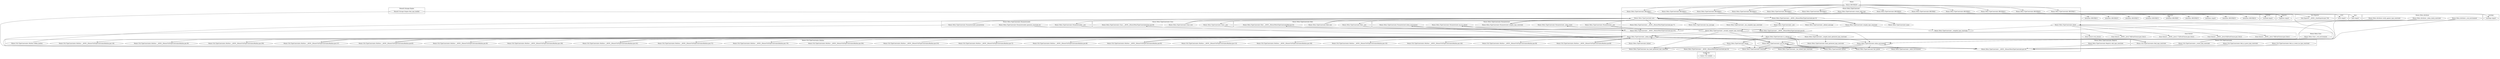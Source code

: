 digraph {
graph [overlap=false]
subgraph cluster_warnings {
	label="warnings";
	"warnings::import";
}
subgraph cluster_Moose_Util_TypeConstraints {
	label="Moose::Util::TypeConstraints";
	"Moose::Util::TypeConstraints::_create_type_constraint";
	"Moose::Util::TypeConstraints::find_type_constraint";
	"Moose::Util::TypeConstraints::find_or_create_isa_type_constraint";
	"Moose::Util::TypeConstraints::find_or_parse_type_constraint";
}
subgraph cluster_Moose {
	label="Moose";
	"Moose::BEGIN@29";
}
subgraph cluster_Moose_Util_TypeConstraints_Builtins {
	label="Moose::Util::TypeConstraints::Builtins";
	"Moose::Util::TypeConstraints::Builtins::__ANON__[Moose/Util/TypeConstraints/Builtins.pm:133]";
	"Moose::Util::TypeConstraints::Builtins::define_builtins";
	"Moose::Util::TypeConstraints::Builtins::__ANON__[Moose/Util/TypeConstraints/Builtins.pm:106]";
	"Moose::Util::TypeConstraints::Builtins::__ANON__[Moose/Util/TypeConstraints/Builtins.pm:113]";
	"Moose::Util::TypeConstraints::Builtins::__ANON__[Moose/Util/TypeConstraints/Builtins.pm:93]";
	"Moose::Util::TypeConstraints::Builtins::__ANON__[Moose/Util/TypeConstraints/Builtins.pm:46]";
	"Moose::Util::TypeConstraints::Builtins::__ANON__[Moose/Util/TypeConstraints/Builtins.pm:72]";
	"Moose::Util::TypeConstraints::Builtins::__ANON__[Moose/Util/TypeConstraints/Builtins.pm:253]";
	"Moose::Util::TypeConstraints::Builtins::__ANON__[Moose/Util/TypeConstraints/Builtins.pm:204]";
	"Moose::Util::TypeConstraints::Builtins::__ANON__[Moose/Util/TypeConstraints/Builtins.pm:176]";
	"Moose::Util::TypeConstraints::Builtins::__ANON__[Moose/Util/TypeConstraints/Builtins.pm:272]";
	"Moose::Util::TypeConstraints::Builtins::__ANON__[Moose/Util/TypeConstraints/Builtins.pm:101]";
	"Moose::Util::TypeConstraints::Builtins::__ANON__[Moose/Util/TypeConstraints/Builtins.pm:138]";
	"Moose::Util::TypeConstraints::Builtins::__ANON__[Moose/Util/TypeConstraints/Builtins.pm:28]";
	"Moose::Util::TypeConstraints::Builtins::__ANON__[Moose/Util/TypeConstraints/Builtins.pm:83]";
	"Moose::Util::TypeConstraints::Builtins::__ANON__[Moose/Util/TypeConstraints/Builtins.pm:157]";
	"Moose::Util::TypeConstraints::Builtins::__ANON__[Moose/Util/TypeConstraints/Builtins.pm:239]";
	"Moose::Util::TypeConstraints::Builtins::__ANON__[Moose/Util/TypeConstraints/Builtins.pm:39]";
	"Moose::Util::TypeConstraints::Builtins::__ANON__[Moose/Util/TypeConstraints/Builtins.pm:118]";
	"Moose::Util::TypeConstraints::Builtins::__ANON__[Moose/Util/TypeConstraints/Builtins.pm:66]";
	"Moose::Util::TypeConstraints::Builtins::__ANON__[Moose/Util/TypeConstraints/Builtins.pm:58]";
	"Moose::Util::TypeConstraints::Builtins::__ANON__[Moose/Util/TypeConstraints/Builtins.pm:144]";
}
subgraph cluster_Moose_Meta_TypeConstraint_Parameterized {
	label="Moose::Meta::TypeConstraint::Parameterized";
	"Moose::Meta::TypeConstraint::Parameterized::compile_type_constraint";
	"Moose::Meta::TypeConstraint::Parameterized::_new";
	"Moose::Meta::TypeConstraint::Parameterized::_inline_check";
	"Moose::Meta::TypeConstraint::Parameterized::can_be_inlined";
	"Moose::Meta::TypeConstraint::Parameterized::inline_environment";
}
subgraph cluster_Moose_Meta_TypeConstraint_Registry {
	label="Moose::Meta::TypeConstraint::Registry";
	"Moose::Meta::TypeConstraint::Registry::add_type_constraint";
}
subgraph cluster_metaclass {
	label="metaclass";
	"metaclass::BEGIN@14";
	"metaclass::BEGIN@16";
	"metaclass::import";
	"metaclass::BEGIN@18";
	"metaclass::BEGIN@3";
	"metaclass::BEGIN@15";
	"metaclass::BEGIN@13";
	"metaclass::BEGIN@10";
	"metaclass::BEGIN@11";
}
subgraph cluster_Scalar_Util {
	label="Scalar::Util";
	"Scalar::Util::refaddr";
}
subgraph cluster_Moose_Meta_TypeConstraint_Class {
	label="Moose::Meta::TypeConstraint::Class";
	"Moose::Meta::TypeConstraint::Class::__ANON__[Moose/Meta/TypeConstraint/Class.pm:30]";
	"Moose::Meta::TypeConstraint::Class::new";
	"Moose::Meta::TypeConstraint::Class::_new";
}
subgraph cluster_Moose_Meta_Class {
	label="Moose::Meta::Class";
	"Moose::Meta::Class::_eval_environment";
}
subgraph cluster_MooseX_Storage_Engine {
	label="MooseX::Storage::Engine";
	"MooseX::Storage::Engine::find_type_handler";
}
subgraph cluster_Sub_Exporter {
	label="Sub::Exporter";
	"Sub::Exporter::__ANON__[Sub/Exporter.pm:756]";
}
subgraph cluster_Moose_Meta_TypeConstraint_Parameterizable {
	label="Moose::Meta::TypeConstraint::Parameterizable";
	"Moose::Meta::TypeConstraint::Parameterizable::_new";
	"Moose::Meta::TypeConstraint::Parameterizable::parameterize";
	"Moose::Meta::TypeConstraint::Parameterizable::generate_constraint_for";
}
subgraph cluster_base {
	label="base";
	"base::import";
}
subgraph cluster_Eval_Closure {
	label="Eval::Closure";
	"Eval::Closure::__ANON__[(eval 76)[Eval/Closure.pm:124]:2]";
	"Eval::Closure::__ANON__[(eval 172)[Eval/Closure.pm:124]:2]";
	"Eval::Closure::__ANON__[(eval 83)[Eval/Closure.pm:124]:2]";
	"Eval::Closure::__ANON__[(eval 78)[Eval/Closure.pm:124]:2]";
	"Eval::Closure::eval_closure";
}
subgraph cluster_strict {
	label="strict";
	"strict::import";
}
subgraph cluster_Moose_Meta_TypeConstraint_Role {
	label="Moose::Meta::TypeConstraint::Role";
	"Moose::Meta::TypeConstraint::Role::_new";
	"Moose::Meta::TypeConstraint::Role::__ANON__[Moose/Meta/TypeConstraint/Role.pm:32]";
	"Moose::Meta::TypeConstraint::Role::new";
}
subgraph cluster_Exporter {
	label="Exporter";
	"Exporter::import";
}
subgraph cluster_overload {
	label="overload";
	"overload::import";
}
subgraph cluster_Moose_Meta_Attribute {
	label="Moose::Meta::Attribute";
	"Moose::Meta::Attribute::verify_against_type_constraint";
	"Moose::Meta::Attribute::_eval_environment";
	"Moose::Meta::Attribute::_inline_check_constraint";
}
subgraph cluster_Moose_Meta_TypeConstraint {
	label="Moose::Meta::TypeConstraint";
	"Moose::Meta::TypeConstraint::__ANON__[Moose/Meta/TypeConstraint.pm:15]";
	"Moose::Meta::TypeConstraint::_inline_check";
	"Moose::Meta::TypeConstraint::has_message";
	"Moose::Meta::TypeConstraint::_has_compiled_type_constraint";
	"Moose::Meta::TypeConstraint::_compile_hand_optimized_type_constraint";
	"Moose::Meta::TypeConstraint::BEGIN@3";
	"Moose::Meta::TypeConstraint::create_child_type";
	"Moose::Meta::TypeConstraint::__ANON__[Moose/Meta/TypeConstraint.pm:14]";
	"Moose::Meta::TypeConstraint::new";
	"Moose::Meta::TypeConstraint::_inline_environment";
	"Moose::Meta::TypeConstraint::is_subtype_of";
	"Moose::Meta::TypeConstraint::inline_environment";
	"Moose::Meta::TypeConstraint::_new";
	"Moose::Meta::TypeConstraint::_default_message";
	"Moose::Meta::TypeConstraint::can_be_inlined";
	"Moose::Meta::TypeConstraint::compile_type_constraint";
	"Moose::Meta::TypeConstraint::BEGIN@24";
	"Moose::Meta::TypeConstraint::name";
	"Moose::Meta::TypeConstraint::has_parent";
	"Moose::Meta::TypeConstraint::BEGIN@11";
	"Moose::Meta::TypeConstraint::BEGIN@20";
	"Moose::Meta::TypeConstraint::BEGIN@23";
	"Moose::Meta::TypeConstraint::BEGIN@21";
	"Moose::Meta::TypeConstraint::inlined";
	"Moose::Meta::TypeConstraint::BEGIN@22";
	"Moose::Meta::TypeConstraint::hand_optimized_type_constraint";
	"Moose::Meta::TypeConstraint::check";
	"Moose::Meta::TypeConstraint::_has_inlined_type_constraint";
	"Moose::Meta::TypeConstraint::_compiled_type_constraint";
	"Moose::Meta::TypeConstraint::equals";
	"Moose::Meta::TypeConstraint::__ANON__[Moose/Meta/TypeConstraint.pm:42]";
	"Moose::Meta::TypeConstraint::BEGIN@10";
	"Moose::Meta::TypeConstraint::_actually_compile_type_constraint";
	"Moose::Meta::TypeConstraint::BEGIN@26";
	"Moose::Meta::TypeConstraint::BEGIN@12";
	"Moose::Meta::TypeConstraint::__ANON__[Moose/Meta/TypeConstraint.pm:101]";
	"Moose::Meta::TypeConstraint::BEGIN@19";
	"Moose::Meta::TypeConstraint::parent";
	"Moose::Meta::TypeConstraint::BEGIN@14";
	"Moose::Meta::TypeConstraint::__ANON__[Moose/Meta/TypeConstraint.pm:16]";
	"Moose::Meta::TypeConstraint::constraint";
	"Moose::Meta::TypeConstraint::has_hand_optimized_type_constraint";
	"Moose::Meta::TypeConstraint::__ANON__[Moose/Meta/TypeConstraint.pm:77]";
}
"Moose::Meta::TypeConstraint::BEGIN@21" -> "Sub::Exporter::__ANON__[Sub/Exporter.pm:756]";
"Moose::Meta::TypeConstraint::BEGIN@12" -> "metaclass::BEGIN@3";
"Moose::Meta::Attribute::_inline_check_constraint" -> "Moose::Meta::TypeConstraint::_inline_check";
"Moose::Meta::TypeConstraint::_inline_check" -> "Moose::Meta::TypeConstraint::_inline_check";
"Moose::Util::TypeConstraints::Builtins::__ANON__[Moose/Util/TypeConstraints/Builtins.pm:101]" -> "Moose::Meta::TypeConstraint::_inline_check";
"Moose::Util::TypeConstraints::Builtins::__ANON__[Moose/Util/TypeConstraints/Builtins.pm:83]" -> "Moose::Meta::TypeConstraint::_inline_check";
"Moose::Util::TypeConstraints::Builtins::__ANON__[Moose/Util/TypeConstraints/Builtins.pm:157]" -> "Moose::Meta::TypeConstraint::_inline_check";
"Moose::Util::TypeConstraints::Builtins::__ANON__[Moose/Util/TypeConstraints/Builtins.pm:66]" -> "Moose::Meta::TypeConstraint::_inline_check";
"Moose::Util::TypeConstraints::Builtins::__ANON__[Moose/Util/TypeConstraints/Builtins.pm:93]" -> "Moose::Meta::TypeConstraint::_inline_check";
"Moose::Meta::TypeConstraint::_actually_compile_type_constraint" -> "Moose::Meta::TypeConstraint::_inline_check";
"Moose::Util::TypeConstraints::Builtins::__ANON__[Moose/Util/TypeConstraints/Builtins.pm:253]" -> "Moose::Meta::TypeConstraint::_inline_check";
"Moose::Util::TypeConstraints::_create_type_constraint" -> "Moose::Meta::TypeConstraint::create_child_type";
"Moose::Meta::TypeConstraint::_inline_check" -> "Moose::Meta::TypeConstraint::Role::__ANON__[Moose/Meta/TypeConstraint/Role.pm:32]";
"Moose::Meta::TypeConstraint::BEGIN@24" -> "Exporter::import";
"Moose::Meta::TypeConstraint::BEGIN@22" -> "Exporter::import";
"Moose::Meta::TypeConstraint::BEGIN@19" -> "Exporter::import";
"Moose::Meta::TypeConstraint::BEGIN@20" -> "Exporter::import";
"Moose::Meta::TypeConstraint::BEGIN@23" -> "Exporter::import";
"Moose::BEGIN@29" -> "Moose::Meta::TypeConstraint::BEGIN@24";
"Moose::Meta::TypeConstraint::new" -> "Moose::Meta::TypeConstraint::Parameterizable::_new";
"Moose::Meta::TypeConstraint::is_subtype_of" -> "Moose::Util::TypeConstraints::find_type_constraint";
"Moose::Meta::TypeConstraint::equals" -> "Moose::Util::TypeConstraints::find_type_constraint";
"Moose::Meta::TypeConstraint::BEGIN@12" -> "metaclass::BEGIN@11";
"Moose::Meta::TypeConstraint::can_be_inlined" -> "Moose::Meta::TypeConstraint::_has_inlined_type_constraint";
"Moose::Meta::TypeConstraint::is_subtype_of" -> "Moose::Meta::TypeConstraint::equals";
"Moose::BEGIN@29" -> "Moose::Meta::TypeConstraint::BEGIN@19";
"Moose::Meta::TypeConstraint::_actually_compile_type_constraint" -> "Moose::Meta::TypeConstraint::Parameterized::inline_environment";
"Moose::Meta::TypeConstraint::new" -> "Moose::Meta::TypeConstraint::Parameterized::compile_type_constraint";
"Moose::Meta::TypeConstraint::equals" -> "Moose::Meta::TypeConstraint::has_hand_optimized_type_constraint";
"Moose::Meta::TypeConstraint::_actually_compile_type_constraint" -> "Moose::Meta::TypeConstraint::has_hand_optimized_type_constraint";
"Moose::Meta::TypeConstraint::_inline_check" -> "Moose::Util::TypeConstraints::Builtins::__ANON__[Moose/Util/TypeConstraints/Builtins.pm:72]";
"Moose::Meta::TypeConstraint::_inline_check" -> "Moose::Util::TypeConstraints::Builtins::__ANON__[Moose/Util/TypeConstraints/Builtins.pm:157]";
"Moose::Meta::TypeConstraint::_actually_compile_type_constraint" -> "Eval::Closure::eval_closure";
"Moose::Meta::TypeConstraint::new" -> "Moose::Meta::TypeConstraint::Class::_new";
"Moose::Meta::TypeConstraint::check" -> "Eval::Closure::__ANON__[(eval 76)[Eval/Closure.pm:124]:2]";
"Moose::Meta::TypeConstraint::BEGIN@12" -> "metaclass::import";
"Moose::Meta::TypeConstraint::BEGIN@12" -> "metaclass::BEGIN@16";
"Moose::BEGIN@29" -> "Moose::Meta::TypeConstraint::BEGIN@12";
"Moose::Meta::TypeConstraint::_inline_check" -> "Moose::Util::TypeConstraints::Builtins::__ANON__[Moose/Util/TypeConstraints/Builtins.pm:144]";
"Moose::Meta::TypeConstraint::new" -> "Moose::Meta::TypeConstraint::__ANON__[Moose/Meta/TypeConstraint.pm:77]";
"Moose::Meta::TypeConstraint::equals" -> "Moose::Meta::TypeConstraint::__ANON__[Moose/Meta/TypeConstraint.pm:14]";
"Moose::Meta::TypeConstraint::_inline_check" -> "Moose::Util::TypeConstraints::Builtins::__ANON__[Moose/Util/TypeConstraints/Builtins.pm:176]";
"Moose::Meta::TypeConstraint::new" -> "Moose::Meta::TypeConstraint::_new";
"Moose::BEGIN@29" -> "Moose::Meta::TypeConstraint::BEGIN@20";
"Moose::Meta::TypeConstraint::_compile_hand_optimized_type_constraint" -> "Moose::Meta::TypeConstraint::hand_optimized_type_constraint";
"Moose::Meta::TypeConstraint::new" -> "Moose::Meta::TypeConstraint::Parameterized::_new";
"Moose::Meta::TypeConstraint::BEGIN@26" -> "base::import";
"Moose::Meta::TypeConstraint::BEGIN@14" -> "overload::import";
"Moose::Meta::TypeConstraint::compile_type_constraint" -> "Moose::Meta::TypeConstraint::_actually_compile_type_constraint";
"Moose::Meta::TypeConstraint::BEGIN@11" -> "warnings::import";
"Moose::BEGIN@29" -> "Moose::Meta::TypeConstraint::BEGIN@14";
"Moose::Meta::TypeConstraint::new" -> "Moose::Meta::TypeConstraint::Role::_new";
"Moose::Meta::TypeConstraint::_actually_compile_type_constraint" -> "Moose::Meta::TypeConstraint::Parameterized::can_be_inlined";
"Moose::Meta::Attribute::_eval_environment" -> "Moose::Meta::TypeConstraint::inline_environment";
"Moose::Meta::TypeConstraint::inline_environment" -> "Moose::Meta::TypeConstraint::inline_environment";
"Moose::Meta::Class::_eval_environment" -> "Moose::Meta::TypeConstraint::inline_environment";
"Moose::Meta::TypeConstraint::_actually_compile_type_constraint" -> "Moose::Meta::TypeConstraint::inline_environment";
"Moose::Meta::TypeConstraint::Parameterized::inline_environment" -> "Moose::Meta::TypeConstraint::inline_environment";
"Moose::Meta::TypeConstraint::Parameterizable::generate_constraint_for" -> "Moose::Meta::TypeConstraint::is_subtype_of";
"Moose::Meta::Attribute::_eval_environment" -> "Moose::Meta::TypeConstraint::can_be_inlined";
"Moose::Meta::Attribute::_inline_check_constraint" -> "Moose::Meta::TypeConstraint::can_be_inlined";
"Moose::Meta::TypeConstraint::_inline_check" -> "Moose::Meta::TypeConstraint::can_be_inlined";
"Moose::Meta::TypeConstraint::Parameterized::can_be_inlined" -> "Moose::Meta::TypeConstraint::can_be_inlined";
"Moose::Meta::TypeConstraint::_actually_compile_type_constraint" -> "Moose::Meta::TypeConstraint::can_be_inlined";
"Moose::Meta::TypeConstraint::can_be_inlined" -> "Moose::Meta::TypeConstraint::can_be_inlined";
"Moose::Meta::TypeConstraint::_inline_check" -> "Moose::Util::TypeConstraints::Builtins::__ANON__[Moose/Util/TypeConstraints/Builtins.pm:39]";
"Moose::Meta::TypeConstraint::compile_type_constraint" -> "Moose::Meta::TypeConstraint::_compiled_type_constraint";
"Moose::Meta::TypeConstraint::check" -> "Moose::Meta::TypeConstraint::_compiled_type_constraint";
"Moose::Meta::TypeConstraint::Parameterizable::_new" -> "Moose::Meta::TypeConstraint::__ANON__[Moose/Meta/TypeConstraint.pm:101]";
"Moose::Meta::TypeConstraint::Parameterized::_new" -> "Moose::Meta::TypeConstraint::__ANON__[Moose/Meta/TypeConstraint.pm:101]";
"Moose::Meta::TypeConstraint::Role::_new" -> "Moose::Meta::TypeConstraint::__ANON__[Moose/Meta/TypeConstraint.pm:101]";
"Moose::Meta::TypeConstraint::_new" -> "Moose::Meta::TypeConstraint::__ANON__[Moose/Meta/TypeConstraint.pm:101]";
"Moose::Meta::TypeConstraint::Class::_new" -> "Moose::Meta::TypeConstraint::__ANON__[Moose/Meta/TypeConstraint.pm:101]";
"Moose::Meta::TypeConstraint::BEGIN@12" -> "metaclass::BEGIN@15";
"Moose::Meta::TypeConstraint::BEGIN@10" -> "strict::import";
"Moose::Meta::TypeConstraint::BEGIN@12" -> "metaclass::BEGIN@14";
"Moose::Meta::TypeConstraint::_inline_check" -> "Moose::Meta::TypeConstraint::Class::__ANON__[Moose/Meta/TypeConstraint/Class.pm:30]";
"Moose::BEGIN@29" -> "Moose::Meta::TypeConstraint::BEGIN@3";
"Moose::Meta::TypeConstraint::inline_environment" -> "Moose::Meta::TypeConstraint::_inline_environment";
"Moose::Meta::TypeConstraint::BEGIN@12" -> "metaclass::BEGIN@10";
"Moose::Meta::TypeConstraint::Parameterized::compile_type_constraint" -> "Moose::Meta::TypeConstraint::compile_type_constraint";
"Moose::Meta::TypeConstraint::new" -> "Moose::Meta::TypeConstraint::compile_type_constraint";
"Moose::Meta::TypeConstraint::Class::new" -> "Moose::Meta::TypeConstraint::compile_type_constraint";
"Moose::Meta::TypeConstraint::Role::new" -> "Moose::Meta::TypeConstraint::compile_type_constraint";
"Moose::Meta::TypeConstraint::__ANON__[Moose/Meta/TypeConstraint.pm:15]" -> "Moose::Meta::TypeConstraint::name";
"Moose::Meta::TypeConstraint::new" -> "Moose::Meta::TypeConstraint::name";
"Moose::BEGIN@29" -> "Moose::Meta::TypeConstraint::BEGIN@21";
"Moose::Meta::TypeConstraint::_inline_check" -> "Moose::Meta::TypeConstraint::inlined";
"Moose::BEGIN@29" -> "Moose::Meta::TypeConstraint::BEGIN@22";
"Moose::Meta::Attribute::verify_against_type_constraint" -> "Moose::Meta::TypeConstraint::check";
"MooseX::Storage::Engine::find_type_handler" -> "Moose::Meta::TypeConstraint::__ANON__[Moose/Meta/TypeConstraint.pm:16]";
"Moose::Util::TypeConstraints::_create_type_constraint" -> "Moose::Meta::TypeConstraint::__ANON__[Moose/Meta/TypeConstraint.pm:16]";
"Moose::Meta::TypeConstraint::equals" -> "Moose::Meta::TypeConstraint::__ANON__[Moose/Meta/TypeConstraint.pm:16]";
"Moose::Meta::TypeConstraint::is_subtype_of" -> "Moose::Meta::TypeConstraint::__ANON__[Moose/Meta/TypeConstraint.pm:16]";
"Moose::Meta::TypeConstraint::Registry::add_type_constraint" -> "Moose::Meta::TypeConstraint::__ANON__[Moose/Meta/TypeConstraint.pm:16]";
"Moose::Meta::TypeConstraint::Parameterizable::parameterize" -> "Moose::Meta::TypeConstraint::__ANON__[Moose/Meta/TypeConstraint.pm:16]";
"Moose::Util::TypeConstraints::find_or_parse_type_constraint" -> "Moose::Meta::TypeConstraint::__ANON__[Moose/Meta/TypeConstraint.pm:16]";
"Moose::Util::TypeConstraints::find_or_create_isa_type_constraint" -> "Moose::Meta::TypeConstraint::__ANON__[Moose/Meta/TypeConstraint.pm:16]";
"Moose::Meta::TypeConstraint::__ANON__[Moose/Meta/TypeConstraint.pm:14]" -> "Scalar::Util::refaddr";
"Moose::Meta::TypeConstraint::_inline_check" -> "Moose::Util::TypeConstraints::Builtins::__ANON__[Moose/Util/TypeConstraints/Builtins.pm:58]";
"MooseX::Storage::Engine::find_type_handler" -> "Moose::Meta::TypeConstraint::__ANON__[Moose/Meta/TypeConstraint.pm:15]";
"Moose::Meta::TypeConstraint::new" -> "Moose::Meta::TypeConstraint::has_message";
"Moose::Meta::TypeConstraint::new" -> "Moose::Meta::TypeConstraint::_has_compiled_type_constraint";
"Moose::Meta::TypeConstraint::_inline_check" -> "Moose::Util::TypeConstraints::Builtins::__ANON__[Moose/Util/TypeConstraints/Builtins.pm:113]";
"Moose::Meta::TypeConstraint::_inline_check" -> "Moose::Util::TypeConstraints::Builtins::__ANON__[Moose/Util/TypeConstraints/Builtins.pm:204]";
"Moose::Meta::TypeConstraint::create_child_type" -> "Moose::Meta::TypeConstraint::new";
"Moose::Util::TypeConstraints::_create_type_constraint" -> "Moose::Meta::TypeConstraint::new";
"Moose::Util::TypeConstraints::Builtins::define_builtins" -> "Moose::Meta::TypeConstraint::new";
"Moose::Meta::TypeConstraint::Parameterizable::parameterize" -> "Moose::Meta::TypeConstraint::new";
"Moose::Meta::TypeConstraint::Class::new" -> "Moose::Meta::TypeConstraint::new";
"Moose::Meta::TypeConstraint::Role::new" -> "Moose::Meta::TypeConstraint::new";
"Moose::Meta::TypeConstraint::BEGIN@12" -> "metaclass::BEGIN@18";
"Moose::Meta::TypeConstraint::new" -> "Moose::Meta::TypeConstraint::_default_message";
"Moose::Meta::TypeConstraint::_inline_check" -> "Moose::Util::TypeConstraints::Builtins::__ANON__[Moose/Util/TypeConstraints/Builtins.pm:118]";
"Moose::BEGIN@29" -> "Moose::Meta::TypeConstraint::BEGIN@11";
"Moose::Meta::TypeConstraint::_inline_check" -> "Moose::Util::TypeConstraints::Builtins::__ANON__[Moose/Util/TypeConstraints/Builtins.pm:66]";
"Moose::Meta::TypeConstraint::_inline_check" -> "Moose::Util::TypeConstraints::Builtins::__ANON__[Moose/Util/TypeConstraints/Builtins.pm:106]";
"Moose::Meta::TypeConstraint::_inline_check" -> "Moose::Util::TypeConstraints::Builtins::__ANON__[Moose/Util/TypeConstraints/Builtins.pm:101]";
"Moose::Meta::TypeConstraint::_inline_check" -> "Moose::Util::TypeConstraints::Builtins::__ANON__[Moose/Util/TypeConstraints/Builtins.pm:239]";
"Moose::Meta::TypeConstraint::_inline_check" -> "Moose::Util::TypeConstraints::Builtins::__ANON__[Moose/Util/TypeConstraints/Builtins.pm:272]";
"Moose::BEGIN@29" -> "Moose::Meta::TypeConstraint::BEGIN@23";
"Moose::Meta::TypeConstraint::_inline_check" -> "Moose::Util::TypeConstraints::Builtins::__ANON__[Moose/Util/TypeConstraints/Builtins.pm:93]";
"Moose::BEGIN@29" -> "Moose::Meta::TypeConstraint::BEGIN@10";
"Moose::Meta::TypeConstraint::_inline_check" -> "Moose::Util::TypeConstraints::Builtins::__ANON__[Moose/Util/TypeConstraints/Builtins.pm:46]";
"Moose::Meta::TypeConstraint::check" -> "Eval::Closure::__ANON__[(eval 78)[Eval/Closure.pm:124]:2]";
"Moose::BEGIN@29" -> "Moose::Meta::TypeConstraint::BEGIN@26";
"Moose::Meta::TypeConstraint::check" -> "Eval::Closure::__ANON__[(eval 172)[Eval/Closure.pm:124]:2]";
"Moose::Meta::TypeConstraint::BEGIN@12" -> "metaclass::BEGIN@13";
"Moose::Meta::TypeConstraint::_inline_check" -> "Moose::Meta::TypeConstraint::parent";
"Moose::Meta::TypeConstraint::inline_environment" -> "Moose::Meta::TypeConstraint::parent";
"Moose::Meta::TypeConstraint::is_subtype_of" -> "Moose::Meta::TypeConstraint::parent";
"Moose::Meta::TypeConstraint::can_be_inlined" -> "Moose::Meta::TypeConstraint::parent";
"Moose::Meta::TypeConstraint::equals" -> "Moose::Meta::TypeConstraint::constraint";
"Moose::Meta::TypeConstraint::_inline_check" -> "Moose::Meta::TypeConstraint::constraint";
"Moose::Meta::TypeConstraint::inline_environment" -> "Moose::Meta::TypeConstraint::constraint";
"Moose::Meta::TypeConstraint::can_be_inlined" -> "Moose::Meta::TypeConstraint::constraint";
"Moose::Meta::TypeConstraint::check" -> "Eval::Closure::__ANON__[(eval 83)[Eval/Closure.pm:124]:2]";
"Moose::Meta::TypeConstraint::_actually_compile_type_constraint" -> "Moose::Meta::TypeConstraint::_compile_hand_optimized_type_constraint";
"Moose::Meta::TypeConstraint::_inline_check" -> "Moose::Util::TypeConstraints::Builtins::__ANON__[Moose/Util/TypeConstraints/Builtins.pm:83]";
"Moose::Meta::TypeConstraint::_inline_check" -> "Moose::Util::TypeConstraints::Builtins::__ANON__[Moose/Util/TypeConstraints/Builtins.pm:28]";
"Moose::Meta::TypeConstraint::_inline_check" -> "Moose::Meta::TypeConstraint::has_parent";
"Moose::Meta::TypeConstraint::inline_environment" -> "Moose::Meta::TypeConstraint::has_parent";
"Moose::Meta::TypeConstraint::can_be_inlined" -> "Moose::Meta::TypeConstraint::has_parent";
"Moose::Meta::TypeConstraint::_inline_check" -> "Moose::Util::TypeConstraints::Builtins::__ANON__[Moose/Util/TypeConstraints/Builtins.pm:133]";
"Moose::Meta::TypeConstraint::Parameterized::_new" -> "Moose::Meta::TypeConstraint::__ANON__[Moose/Meta/TypeConstraint.pm:42]";
"Moose::Meta::TypeConstraint::_new" -> "Moose::Meta::TypeConstraint::__ANON__[Moose/Meta/TypeConstraint.pm:42]";
"Moose::Meta::TypeConstraint::_inline_check" -> "Moose::Util::TypeConstraints::Builtins::__ANON__[Moose/Util/TypeConstraints/Builtins.pm:138]";
"Moose::Meta::TypeConstraint::_actually_compile_type_constraint" -> "Moose::Meta::TypeConstraint::Parameterized::_inline_check";
}
